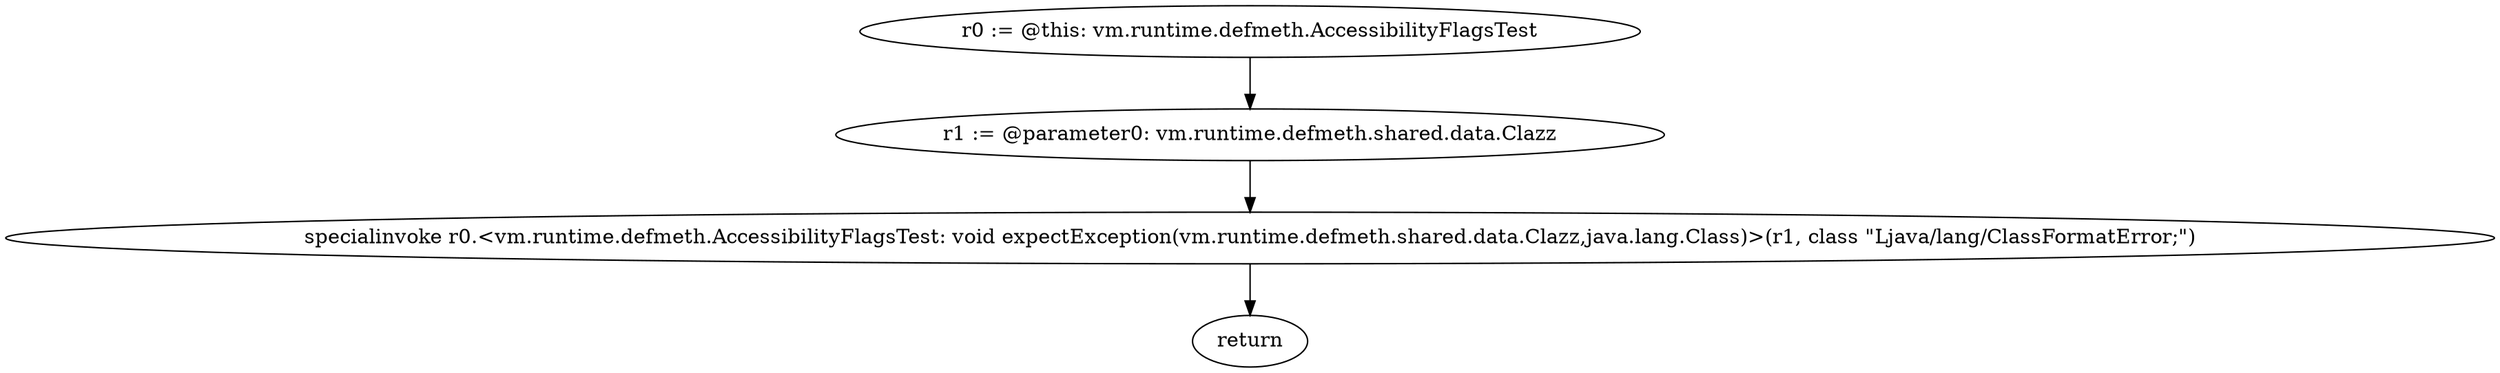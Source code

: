 digraph "unitGraph" {
    "r0 := @this: vm.runtime.defmeth.AccessibilityFlagsTest"
    "r1 := @parameter0: vm.runtime.defmeth.shared.data.Clazz"
    "specialinvoke r0.<vm.runtime.defmeth.AccessibilityFlagsTest: void expectException(vm.runtime.defmeth.shared.data.Clazz,java.lang.Class)>(r1, class \"Ljava/lang/ClassFormatError;\")"
    "return"
    "r0 := @this: vm.runtime.defmeth.AccessibilityFlagsTest"->"r1 := @parameter0: vm.runtime.defmeth.shared.data.Clazz";
    "r1 := @parameter0: vm.runtime.defmeth.shared.data.Clazz"->"specialinvoke r0.<vm.runtime.defmeth.AccessibilityFlagsTest: void expectException(vm.runtime.defmeth.shared.data.Clazz,java.lang.Class)>(r1, class \"Ljava/lang/ClassFormatError;\")";
    "specialinvoke r0.<vm.runtime.defmeth.AccessibilityFlagsTest: void expectException(vm.runtime.defmeth.shared.data.Clazz,java.lang.Class)>(r1, class \"Ljava/lang/ClassFormatError;\")"->"return";
}

